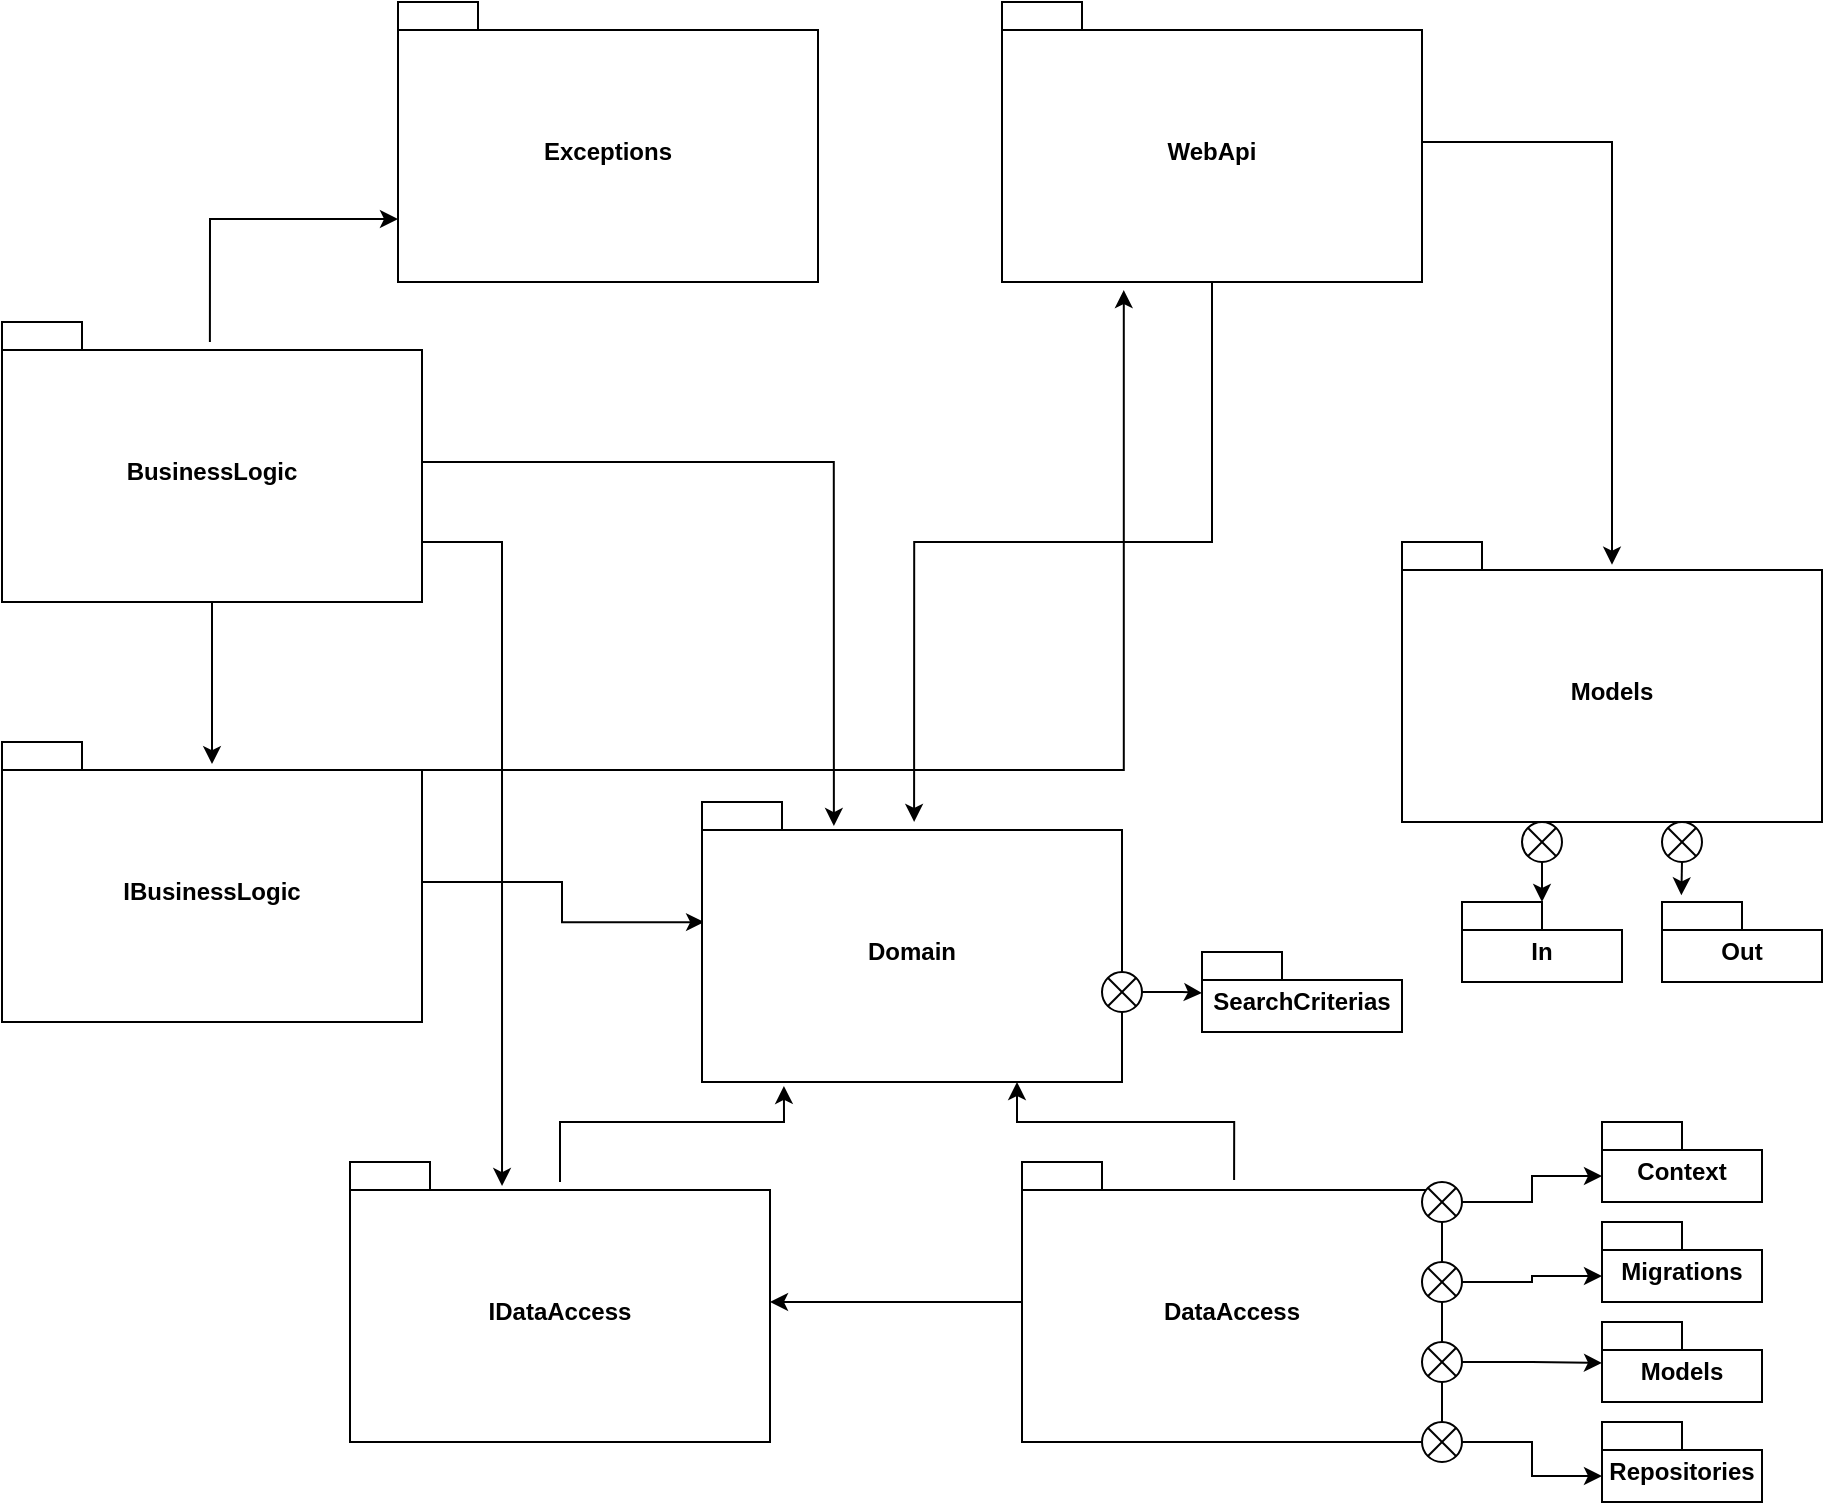 <mxfile version="21.2.6" type="github">
  <diagram id="C5RBs43oDa-KdzZeNtuy" name="Page-1">
    <mxGraphModel dx="1015" dy="956" grid="1" gridSize="10" guides="1" tooltips="1" connect="1" arrows="1" fold="1" page="1" pageScale="1" pageWidth="827" pageHeight="1169" math="0" shadow="0">
      <root>
        <mxCell id="WIyWlLk6GJQsqaUBKTNV-0" />
        <mxCell id="WIyWlLk6GJQsqaUBKTNV-1" parent="WIyWlLk6GJQsqaUBKTNV-0" />
        <mxCell id="wulh4WdZ1Pj3DoErjVGG-10" style="edgeStyle=orthogonalEdgeStyle;rounded=0;orthogonalLoop=1;jettySize=auto;html=1;entryX=0.314;entryY=0.086;entryDx=0;entryDy=0;entryPerimeter=0;" edge="1" parent="WIyWlLk6GJQsqaUBKTNV-1" source="wulh4WdZ1Pj3DoErjVGG-0" target="wulh4WdZ1Pj3DoErjVGG-4">
          <mxGeometry relative="1" as="geometry">
            <mxPoint x="620" y="330" as="targetPoint" />
          </mxGeometry>
        </mxCell>
        <mxCell id="wulh4WdZ1Pj3DoErjVGG-13" style="edgeStyle=orthogonalEdgeStyle;rounded=0;orthogonalLoop=1;jettySize=auto;html=1;entryX=0.5;entryY=0.079;entryDx=0;entryDy=0;entryPerimeter=0;" edge="1" parent="WIyWlLk6GJQsqaUBKTNV-1" source="wulh4WdZ1Pj3DoErjVGG-0" target="wulh4WdZ1Pj3DoErjVGG-1">
          <mxGeometry relative="1" as="geometry" />
        </mxCell>
        <mxCell id="wulh4WdZ1Pj3DoErjVGG-18" style="edgeStyle=orthogonalEdgeStyle;rounded=0;orthogonalLoop=1;jettySize=auto;html=1;entryX=0.362;entryY=0.086;entryDx=0;entryDy=0;entryPerimeter=0;" edge="1" parent="WIyWlLk6GJQsqaUBKTNV-1" source="wulh4WdZ1Pj3DoErjVGG-0" target="wulh4WdZ1Pj3DoErjVGG-3">
          <mxGeometry relative="1" as="geometry">
            <mxPoint x="200" y="760" as="targetPoint" />
            <Array as="points">
              <mxPoint x="490" y="370" />
            </Array>
          </mxGeometry>
        </mxCell>
        <mxCell id="wulh4WdZ1Pj3DoErjVGG-19" style="edgeStyle=orthogonalEdgeStyle;rounded=0;orthogonalLoop=1;jettySize=auto;html=1;entryX=0;entryY=0;entryDx=0;entryDy=108.5;entryPerimeter=0;exitX=0.495;exitY=0.071;exitDx=0;exitDy=0;exitPerimeter=0;" edge="1" parent="WIyWlLk6GJQsqaUBKTNV-1" source="wulh4WdZ1Pj3DoErjVGG-0" target="wulh4WdZ1Pj3DoErjVGG-5">
          <mxGeometry relative="1" as="geometry">
            <mxPoint x="345" y="200" as="targetPoint" />
          </mxGeometry>
        </mxCell>
        <mxCell id="wulh4WdZ1Pj3DoErjVGG-0" value="BusinessLogic" style="shape=folder;fontStyle=1;spacingTop=10;tabWidth=40;tabHeight=14;tabPosition=left;html=1;whiteSpace=wrap;" vertex="1" parent="WIyWlLk6GJQsqaUBKTNV-1">
          <mxGeometry x="240" y="260" width="210" height="140" as="geometry" />
        </mxCell>
        <mxCell id="wulh4WdZ1Pj3DoErjVGG-12" style="edgeStyle=orthogonalEdgeStyle;rounded=0;orthogonalLoop=1;jettySize=auto;html=1;entryX=0.005;entryY=0.429;entryDx=0;entryDy=0;entryPerimeter=0;" edge="1" parent="WIyWlLk6GJQsqaUBKTNV-1" source="wulh4WdZ1Pj3DoErjVGG-1" target="wulh4WdZ1Pj3DoErjVGG-4">
          <mxGeometry relative="1" as="geometry" />
        </mxCell>
        <mxCell id="wulh4WdZ1Pj3DoErjVGG-20" style="edgeStyle=orthogonalEdgeStyle;rounded=0;orthogonalLoop=1;jettySize=auto;html=1;exitX=0;exitY=0;exitDx=210;exitDy=14;exitPerimeter=0;entryX=0.29;entryY=1.029;entryDx=0;entryDy=0;entryPerimeter=0;" edge="1" parent="WIyWlLk6GJQsqaUBKTNV-1" source="wulh4WdZ1Pj3DoErjVGG-1" target="wulh4WdZ1Pj3DoErjVGG-7">
          <mxGeometry relative="1" as="geometry" />
        </mxCell>
        <mxCell id="wulh4WdZ1Pj3DoErjVGG-1" value="IBusinessLogic" style="shape=folder;fontStyle=1;spacingTop=10;tabWidth=40;tabHeight=14;tabPosition=left;html=1;whiteSpace=wrap;" vertex="1" parent="WIyWlLk6GJQsqaUBKTNV-1">
          <mxGeometry x="240" y="470" width="210" height="140" as="geometry" />
        </mxCell>
        <mxCell id="wulh4WdZ1Pj3DoErjVGG-14" style="edgeStyle=orthogonalEdgeStyle;rounded=0;orthogonalLoop=1;jettySize=auto;html=1;entryX=1;entryY=0.5;entryDx=0;entryDy=0;entryPerimeter=0;" edge="1" parent="WIyWlLk6GJQsqaUBKTNV-1" source="wulh4WdZ1Pj3DoErjVGG-2" target="wulh4WdZ1Pj3DoErjVGG-3">
          <mxGeometry relative="1" as="geometry" />
        </mxCell>
        <mxCell id="wulh4WdZ1Pj3DoErjVGG-15" style="edgeStyle=orthogonalEdgeStyle;rounded=0;orthogonalLoop=1;jettySize=auto;html=1;entryX=0.75;entryY=1;entryDx=0;entryDy=0;entryPerimeter=0;exitX=0.505;exitY=0.064;exitDx=0;exitDy=0;exitPerimeter=0;" edge="1" parent="WIyWlLk6GJQsqaUBKTNV-1" source="wulh4WdZ1Pj3DoErjVGG-2" target="wulh4WdZ1Pj3DoErjVGG-4">
          <mxGeometry relative="1" as="geometry">
            <mxPoint x="855" y="570" as="targetPoint" />
          </mxGeometry>
        </mxCell>
        <mxCell id="wulh4WdZ1Pj3DoErjVGG-2" value="DataAccess" style="shape=folder;fontStyle=1;spacingTop=10;tabWidth=40;tabHeight=14;tabPosition=left;html=1;whiteSpace=wrap;" vertex="1" parent="WIyWlLk6GJQsqaUBKTNV-1">
          <mxGeometry x="750" y="680" width="210" height="140" as="geometry" />
        </mxCell>
        <mxCell id="wulh4WdZ1Pj3DoErjVGG-16" style="edgeStyle=orthogonalEdgeStyle;rounded=0;orthogonalLoop=1;jettySize=auto;html=1;entryX=0.195;entryY=1.014;entryDx=0;entryDy=0;entryPerimeter=0;exitX=0.5;exitY=0.071;exitDx=0;exitDy=0;exitPerimeter=0;" edge="1" parent="WIyWlLk6GJQsqaUBKTNV-1" source="wulh4WdZ1Pj3DoErjVGG-3" target="wulh4WdZ1Pj3DoErjVGG-4">
          <mxGeometry relative="1" as="geometry" />
        </mxCell>
        <mxCell id="wulh4WdZ1Pj3DoErjVGG-3" value="IDataAccess" style="shape=folder;fontStyle=1;spacingTop=10;tabWidth=40;tabHeight=14;tabPosition=left;html=1;whiteSpace=wrap;" vertex="1" parent="WIyWlLk6GJQsqaUBKTNV-1">
          <mxGeometry x="414" y="680" width="210" height="140" as="geometry" />
        </mxCell>
        <mxCell id="wulh4WdZ1Pj3DoErjVGG-4" value="Domain" style="shape=folder;fontStyle=1;spacingTop=10;tabWidth=40;tabHeight=14;tabPosition=left;html=1;whiteSpace=wrap;" vertex="1" parent="WIyWlLk6GJQsqaUBKTNV-1">
          <mxGeometry x="590" y="500" width="210" height="140" as="geometry" />
        </mxCell>
        <mxCell id="wulh4WdZ1Pj3DoErjVGG-5" value="Exceptions" style="shape=folder;fontStyle=1;spacingTop=10;tabWidth=40;tabHeight=14;tabPosition=left;html=1;whiteSpace=wrap;" vertex="1" parent="WIyWlLk6GJQsqaUBKTNV-1">
          <mxGeometry x="438" y="100" width="210" height="140" as="geometry" />
        </mxCell>
        <mxCell id="wulh4WdZ1Pj3DoErjVGG-6" value="Models" style="shape=folder;fontStyle=1;spacingTop=10;tabWidth=40;tabHeight=14;tabPosition=left;html=1;whiteSpace=wrap;" vertex="1" parent="WIyWlLk6GJQsqaUBKTNV-1">
          <mxGeometry x="940" y="370" width="210" height="140" as="geometry" />
        </mxCell>
        <mxCell id="wulh4WdZ1Pj3DoErjVGG-9" value="" style="edgeStyle=orthogonalEdgeStyle;rounded=0;orthogonalLoop=1;jettySize=auto;html=1;entryX=0.505;entryY=0.071;entryDx=0;entryDy=0;entryPerimeter=0;" edge="1" parent="WIyWlLk6GJQsqaUBKTNV-1" source="wulh4WdZ1Pj3DoErjVGG-7" target="wulh4WdZ1Pj3DoErjVGG-4">
          <mxGeometry relative="1" as="geometry">
            <mxPoint x="594" y="170" as="targetPoint" />
          </mxGeometry>
        </mxCell>
        <mxCell id="wulh4WdZ1Pj3DoErjVGG-37" style="edgeStyle=orthogonalEdgeStyle;rounded=0;orthogonalLoop=1;jettySize=auto;html=1;entryX=0.5;entryY=0.081;entryDx=0;entryDy=0;entryPerimeter=0;" edge="1" parent="WIyWlLk6GJQsqaUBKTNV-1" source="wulh4WdZ1Pj3DoErjVGG-7" target="wulh4WdZ1Pj3DoErjVGG-6">
          <mxGeometry relative="1" as="geometry">
            <Array as="points">
              <mxPoint x="1045" y="170" />
            </Array>
          </mxGeometry>
        </mxCell>
        <mxCell id="wulh4WdZ1Pj3DoErjVGG-7" value="WebApi" style="shape=folder;fontStyle=1;spacingTop=10;tabWidth=40;tabHeight=14;tabPosition=left;html=1;whiteSpace=wrap;" vertex="1" parent="WIyWlLk6GJQsqaUBKTNV-1">
          <mxGeometry x="740" y="100" width="210" height="140" as="geometry" />
        </mxCell>
        <mxCell id="wulh4WdZ1Pj3DoErjVGG-33" style="edgeStyle=orthogonalEdgeStyle;rounded=0;orthogonalLoop=1;jettySize=auto;html=1;entryX=0;entryY=0;entryDx=0;entryDy=27;entryPerimeter=0;" edge="1" parent="WIyWlLk6GJQsqaUBKTNV-1" source="wulh4WdZ1Pj3DoErjVGG-21" target="wulh4WdZ1Pj3DoErjVGG-29">
          <mxGeometry relative="1" as="geometry" />
        </mxCell>
        <mxCell id="wulh4WdZ1Pj3DoErjVGG-21" value="" style="shape=sumEllipse;perimeter=ellipsePerimeter;whiteSpace=wrap;html=1;backgroundOutline=1;" vertex="1" parent="WIyWlLk6GJQsqaUBKTNV-1">
          <mxGeometry x="950" y="810" width="20" height="20" as="geometry" />
        </mxCell>
        <mxCell id="wulh4WdZ1Pj3DoErjVGG-32" style="edgeStyle=orthogonalEdgeStyle;rounded=0;orthogonalLoop=1;jettySize=auto;html=1;entryX=0;entryY=0;entryDx=0;entryDy=20.5;entryPerimeter=0;" edge="1" parent="WIyWlLk6GJQsqaUBKTNV-1" source="wulh4WdZ1Pj3DoErjVGG-22" target="wulh4WdZ1Pj3DoErjVGG-28">
          <mxGeometry relative="1" as="geometry" />
        </mxCell>
        <mxCell id="wulh4WdZ1Pj3DoErjVGG-22" value="" style="shape=sumEllipse;perimeter=ellipsePerimeter;whiteSpace=wrap;html=1;backgroundOutline=1;" vertex="1" parent="WIyWlLk6GJQsqaUBKTNV-1">
          <mxGeometry x="950" y="770" width="20" height="20" as="geometry" />
        </mxCell>
        <mxCell id="wulh4WdZ1Pj3DoErjVGG-31" style="edgeStyle=orthogonalEdgeStyle;rounded=0;orthogonalLoop=1;jettySize=auto;html=1;entryX=0;entryY=0;entryDx=0;entryDy=27;entryPerimeter=0;" edge="1" parent="WIyWlLk6GJQsqaUBKTNV-1" source="wulh4WdZ1Pj3DoErjVGG-23" target="wulh4WdZ1Pj3DoErjVGG-27">
          <mxGeometry relative="1" as="geometry" />
        </mxCell>
        <mxCell id="wulh4WdZ1Pj3DoErjVGG-23" value="" style="shape=sumEllipse;perimeter=ellipsePerimeter;whiteSpace=wrap;html=1;backgroundOutline=1;" vertex="1" parent="WIyWlLk6GJQsqaUBKTNV-1">
          <mxGeometry x="950" y="730" width="20" height="20" as="geometry" />
        </mxCell>
        <mxCell id="wulh4WdZ1Pj3DoErjVGG-30" style="edgeStyle=orthogonalEdgeStyle;rounded=0;orthogonalLoop=1;jettySize=auto;html=1;entryX=0;entryY=0;entryDx=0;entryDy=27;entryPerimeter=0;" edge="1" parent="WIyWlLk6GJQsqaUBKTNV-1" source="wulh4WdZ1Pj3DoErjVGG-24" target="wulh4WdZ1Pj3DoErjVGG-26">
          <mxGeometry relative="1" as="geometry" />
        </mxCell>
        <mxCell id="wulh4WdZ1Pj3DoErjVGG-24" value="" style="shape=sumEllipse;perimeter=ellipsePerimeter;whiteSpace=wrap;html=1;backgroundOutline=1;" vertex="1" parent="WIyWlLk6GJQsqaUBKTNV-1">
          <mxGeometry x="950" y="690" width="20" height="20" as="geometry" />
        </mxCell>
        <mxCell id="wulh4WdZ1Pj3DoErjVGG-26" value="Context" style="shape=folder;fontStyle=1;spacingTop=10;tabWidth=40;tabHeight=14;tabPosition=left;html=1;whiteSpace=wrap;" vertex="1" parent="WIyWlLk6GJQsqaUBKTNV-1">
          <mxGeometry x="1040" y="660" width="80" height="40" as="geometry" />
        </mxCell>
        <mxCell id="wulh4WdZ1Pj3DoErjVGG-27" value="Migrations" style="shape=folder;fontStyle=1;spacingTop=10;tabWidth=40;tabHeight=14;tabPosition=left;html=1;whiteSpace=wrap;" vertex="1" parent="WIyWlLk6GJQsqaUBKTNV-1">
          <mxGeometry x="1040" y="710" width="80" height="40" as="geometry" />
        </mxCell>
        <mxCell id="wulh4WdZ1Pj3DoErjVGG-28" value="Models" style="shape=folder;fontStyle=1;spacingTop=10;tabWidth=40;tabHeight=14;tabPosition=left;html=1;whiteSpace=wrap;" vertex="1" parent="WIyWlLk6GJQsqaUBKTNV-1">
          <mxGeometry x="1040" y="760" width="80" height="40" as="geometry" />
        </mxCell>
        <mxCell id="wulh4WdZ1Pj3DoErjVGG-29" value="Repositories" style="shape=folder;fontStyle=1;spacingTop=10;tabWidth=40;tabHeight=14;tabPosition=left;html=1;whiteSpace=wrap;" vertex="1" parent="WIyWlLk6GJQsqaUBKTNV-1">
          <mxGeometry x="1040" y="810" width="80" height="40" as="geometry" />
        </mxCell>
        <mxCell id="wulh4WdZ1Pj3DoErjVGG-36" style="edgeStyle=orthogonalEdgeStyle;rounded=0;orthogonalLoop=1;jettySize=auto;html=1;entryX=0;entryY=0;entryDx=0;entryDy=20.5;entryPerimeter=0;" edge="1" parent="WIyWlLk6GJQsqaUBKTNV-1" source="wulh4WdZ1Pj3DoErjVGG-34" target="wulh4WdZ1Pj3DoErjVGG-35">
          <mxGeometry relative="1" as="geometry" />
        </mxCell>
        <mxCell id="wulh4WdZ1Pj3DoErjVGG-34" value="" style="shape=sumEllipse;perimeter=ellipsePerimeter;whiteSpace=wrap;html=1;backgroundOutline=1;" vertex="1" parent="WIyWlLk6GJQsqaUBKTNV-1">
          <mxGeometry x="790" y="585" width="20" height="20" as="geometry" />
        </mxCell>
        <mxCell id="wulh4WdZ1Pj3DoErjVGG-35" value="SearchCriterias" style="shape=folder;fontStyle=1;spacingTop=10;tabWidth=40;tabHeight=14;tabPosition=left;html=1;whiteSpace=wrap;" vertex="1" parent="WIyWlLk6GJQsqaUBKTNV-1">
          <mxGeometry x="840" y="575" width="100" height="40" as="geometry" />
        </mxCell>
        <mxCell id="wulh4WdZ1Pj3DoErjVGG-43" style="edgeStyle=orthogonalEdgeStyle;rounded=0;orthogonalLoop=1;jettySize=auto;html=1;exitX=0.5;exitY=1;exitDx=0;exitDy=0;entryX=0;entryY=0;entryDx=40;entryDy=0;entryPerimeter=0;" edge="1" parent="WIyWlLk6GJQsqaUBKTNV-1" source="wulh4WdZ1Pj3DoErjVGG-38" target="wulh4WdZ1Pj3DoErjVGG-41">
          <mxGeometry relative="1" as="geometry" />
        </mxCell>
        <mxCell id="wulh4WdZ1Pj3DoErjVGG-38" value="" style="shape=sumEllipse;perimeter=ellipsePerimeter;whiteSpace=wrap;html=1;backgroundOutline=1;" vertex="1" parent="WIyWlLk6GJQsqaUBKTNV-1">
          <mxGeometry x="1000" y="510" width="20" height="20" as="geometry" />
        </mxCell>
        <mxCell id="wulh4WdZ1Pj3DoErjVGG-45" style="edgeStyle=orthogonalEdgeStyle;rounded=0;orthogonalLoop=1;jettySize=auto;html=1;exitX=0.5;exitY=1;exitDx=0;exitDy=0;entryX=0.121;entryY=-0.083;entryDx=0;entryDy=0;entryPerimeter=0;" edge="1" parent="WIyWlLk6GJQsqaUBKTNV-1" source="wulh4WdZ1Pj3DoErjVGG-39" target="wulh4WdZ1Pj3DoErjVGG-42">
          <mxGeometry relative="1" as="geometry" />
        </mxCell>
        <mxCell id="wulh4WdZ1Pj3DoErjVGG-39" value="" style="shape=sumEllipse;perimeter=ellipsePerimeter;whiteSpace=wrap;html=1;backgroundOutline=1;" vertex="1" parent="WIyWlLk6GJQsqaUBKTNV-1">
          <mxGeometry x="1070" y="510" width="20" height="20" as="geometry" />
        </mxCell>
        <mxCell id="wulh4WdZ1Pj3DoErjVGG-41" value="In" style="shape=folder;fontStyle=1;spacingTop=10;tabWidth=40;tabHeight=14;tabPosition=left;html=1;whiteSpace=wrap;" vertex="1" parent="WIyWlLk6GJQsqaUBKTNV-1">
          <mxGeometry x="970" y="550" width="80" height="40" as="geometry" />
        </mxCell>
        <mxCell id="wulh4WdZ1Pj3DoErjVGG-42" value="Out" style="shape=folder;fontStyle=1;spacingTop=10;tabWidth=40;tabHeight=14;tabPosition=left;html=1;whiteSpace=wrap;" vertex="1" parent="WIyWlLk6GJQsqaUBKTNV-1">
          <mxGeometry x="1070" y="550" width="80" height="40" as="geometry" />
        </mxCell>
      </root>
    </mxGraphModel>
  </diagram>
</mxfile>
